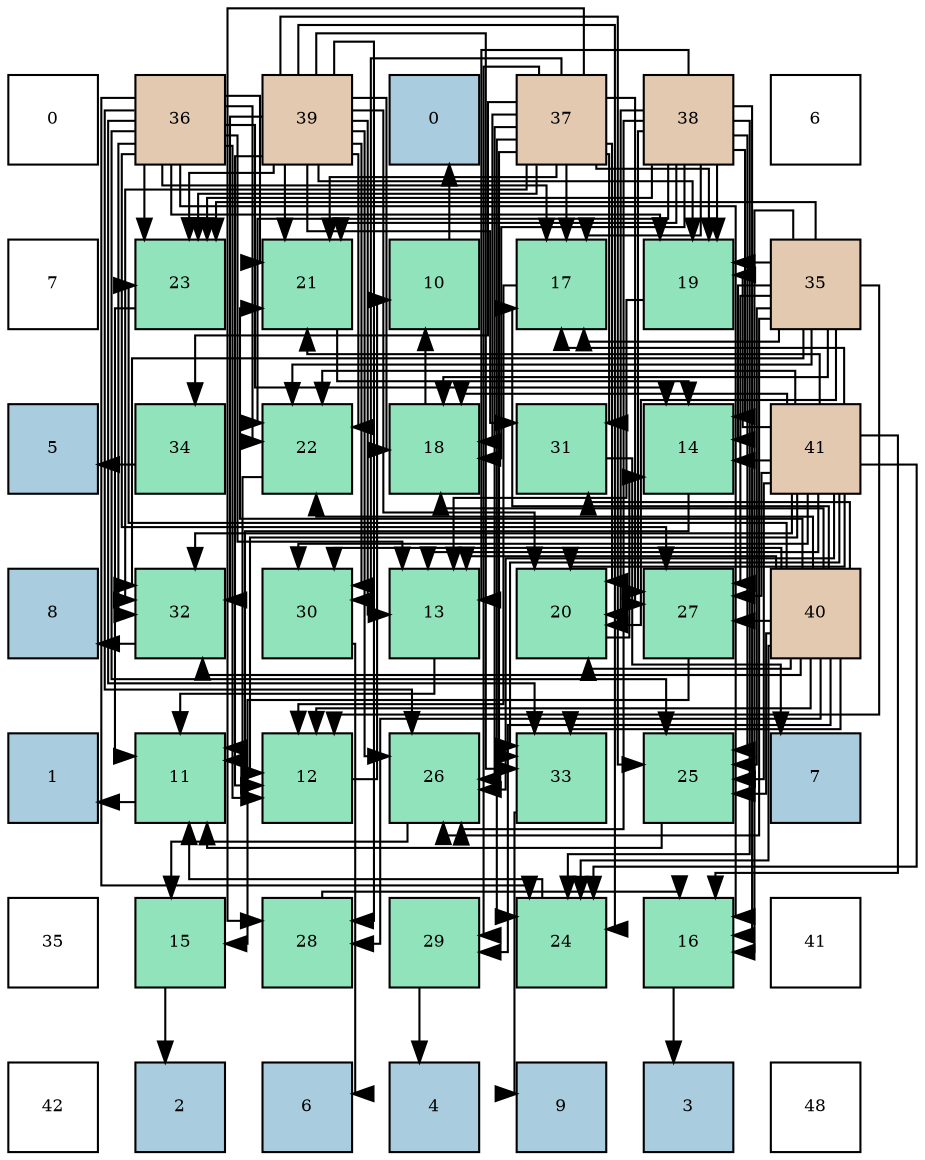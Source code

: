 digraph layout{
 rankdir=TB;
 splines=ortho;
 node [style=filled shape=square fixedsize=true width=0.6];
0[label="0", fontsize=8, fillcolor="#ffffff"];
1[label="36", fontsize=8, fillcolor="#e3c9af"];
2[label="39", fontsize=8, fillcolor="#e3c9af"];
3[label="0", fontsize=8, fillcolor="#a9ccde"];
4[label="37", fontsize=8, fillcolor="#e3c9af"];
5[label="38", fontsize=8, fillcolor="#e3c9af"];
6[label="6", fontsize=8, fillcolor="#ffffff"];
7[label="7", fontsize=8, fillcolor="#ffffff"];
8[label="23", fontsize=8, fillcolor="#91e3bb"];
9[label="21", fontsize=8, fillcolor="#91e3bb"];
10[label="10", fontsize=8, fillcolor="#91e3bb"];
11[label="17", fontsize=8, fillcolor="#91e3bb"];
12[label="19", fontsize=8, fillcolor="#91e3bb"];
13[label="35", fontsize=8, fillcolor="#e3c9af"];
14[label="5", fontsize=8, fillcolor="#a9ccde"];
15[label="34", fontsize=8, fillcolor="#91e3bb"];
16[label="22", fontsize=8, fillcolor="#91e3bb"];
17[label="18", fontsize=8, fillcolor="#91e3bb"];
18[label="31", fontsize=8, fillcolor="#91e3bb"];
19[label="14", fontsize=8, fillcolor="#91e3bb"];
20[label="41", fontsize=8, fillcolor="#e3c9af"];
21[label="8", fontsize=8, fillcolor="#a9ccde"];
22[label="32", fontsize=8, fillcolor="#91e3bb"];
23[label="30", fontsize=8, fillcolor="#91e3bb"];
24[label="13", fontsize=8, fillcolor="#91e3bb"];
25[label="20", fontsize=8, fillcolor="#91e3bb"];
26[label="27", fontsize=8, fillcolor="#91e3bb"];
27[label="40", fontsize=8, fillcolor="#e3c9af"];
28[label="1", fontsize=8, fillcolor="#a9ccde"];
29[label="11", fontsize=8, fillcolor="#91e3bb"];
30[label="12", fontsize=8, fillcolor="#91e3bb"];
31[label="26", fontsize=8, fillcolor="#91e3bb"];
32[label="33", fontsize=8, fillcolor="#91e3bb"];
33[label="25", fontsize=8, fillcolor="#91e3bb"];
34[label="7", fontsize=8, fillcolor="#a9ccde"];
35[label="35", fontsize=8, fillcolor="#ffffff"];
36[label="15", fontsize=8, fillcolor="#91e3bb"];
37[label="28", fontsize=8, fillcolor="#91e3bb"];
38[label="29", fontsize=8, fillcolor="#91e3bb"];
39[label="24", fontsize=8, fillcolor="#91e3bb"];
40[label="16", fontsize=8, fillcolor="#91e3bb"];
41[label="41", fontsize=8, fillcolor="#ffffff"];
42[label="42", fontsize=8, fillcolor="#ffffff"];
43[label="2", fontsize=8, fillcolor="#a9ccde"];
44[label="6", fontsize=8, fillcolor="#a9ccde"];
45[label="4", fontsize=8, fillcolor="#a9ccde"];
46[label="9", fontsize=8, fillcolor="#a9ccde"];
47[label="3", fontsize=8, fillcolor="#a9ccde"];
48[label="48", fontsize=8, fillcolor="#ffffff"];
edge [constraint=false, style=vis];10 -> 3;
29 -> 28;
30 -> 10;
24 -> 29;
19 -> 29;
36 -> 43;
40 -> 47;
11 -> 30;
17 -> 10;
12 -> 24;
25 -> 19;
9 -> 19;
16 -> 29;
8 -> 29;
39 -> 29;
33 -> 29;
31 -> 36;
26 -> 36;
37 -> 40;
38 -> 45;
23 -> 44;
18 -> 34;
22 -> 21;
32 -> 46;
15 -> 14;
13 -> 30;
13 -> 19;
13 -> 40;
13 -> 11;
13 -> 17;
13 -> 12;
13 -> 25;
13 -> 16;
13 -> 8;
13 -> 33;
13 -> 31;
13 -> 26;
13 -> 22;
1 -> 30;
1 -> 24;
1 -> 19;
1 -> 40;
1 -> 11;
1 -> 12;
1 -> 9;
1 -> 16;
1 -> 8;
1 -> 39;
1 -> 33;
1 -> 31;
1 -> 26;
1 -> 22;
1 -> 32;
4 -> 11;
4 -> 17;
4 -> 12;
4 -> 25;
4 -> 9;
4 -> 8;
4 -> 39;
4 -> 31;
4 -> 26;
4 -> 37;
4 -> 38;
4 -> 23;
4 -> 18;
4 -> 22;
4 -> 32;
4 -> 15;
5 -> 24;
5 -> 19;
5 -> 40;
5 -> 11;
5 -> 17;
5 -> 12;
5 -> 25;
5 -> 9;
5 -> 16;
5 -> 8;
5 -> 39;
5 -> 33;
5 -> 31;
5 -> 26;
2 -> 30;
2 -> 24;
2 -> 17;
2 -> 12;
2 -> 25;
2 -> 9;
2 -> 16;
2 -> 8;
2 -> 39;
2 -> 33;
2 -> 31;
2 -> 37;
2 -> 23;
2 -> 18;
2 -> 22;
2 -> 32;
27 -> 30;
27 -> 24;
27 -> 11;
27 -> 17;
27 -> 25;
27 -> 9;
27 -> 16;
27 -> 8;
27 -> 39;
27 -> 33;
27 -> 26;
27 -> 37;
27 -> 38;
27 -> 23;
27 -> 18;
27 -> 22;
27 -> 32;
20 -> 30;
20 -> 24;
20 -> 19;
20 -> 40;
20 -> 11;
20 -> 17;
20 -> 12;
20 -> 25;
20 -> 9;
20 -> 16;
20 -> 39;
20 -> 33;
20 -> 31;
20 -> 26;
20 -> 23;
20 -> 22;
20 -> 32;
edge [constraint=true, style=invis];
0 -> 7 -> 14 -> 21 -> 28 -> 35 -> 42;
1 -> 8 -> 15 -> 22 -> 29 -> 36 -> 43;
2 -> 9 -> 16 -> 23 -> 30 -> 37 -> 44;
3 -> 10 -> 17 -> 24 -> 31 -> 38 -> 45;
4 -> 11 -> 18 -> 25 -> 32 -> 39 -> 46;
5 -> 12 -> 19 -> 26 -> 33 -> 40 -> 47;
6 -> 13 -> 20 -> 27 -> 34 -> 41 -> 48;
rank = same {0 -> 1 -> 2 -> 3 -> 4 -> 5 -> 6};
rank = same {7 -> 8 -> 9 -> 10 -> 11 -> 12 -> 13};
rank = same {14 -> 15 -> 16 -> 17 -> 18 -> 19 -> 20};
rank = same {21 -> 22 -> 23 -> 24 -> 25 -> 26 -> 27};
rank = same {28 -> 29 -> 30 -> 31 -> 32 -> 33 -> 34};
rank = same {35 -> 36 -> 37 -> 38 -> 39 -> 40 -> 41};
rank = same {42 -> 43 -> 44 -> 45 -> 46 -> 47 -> 48};
}